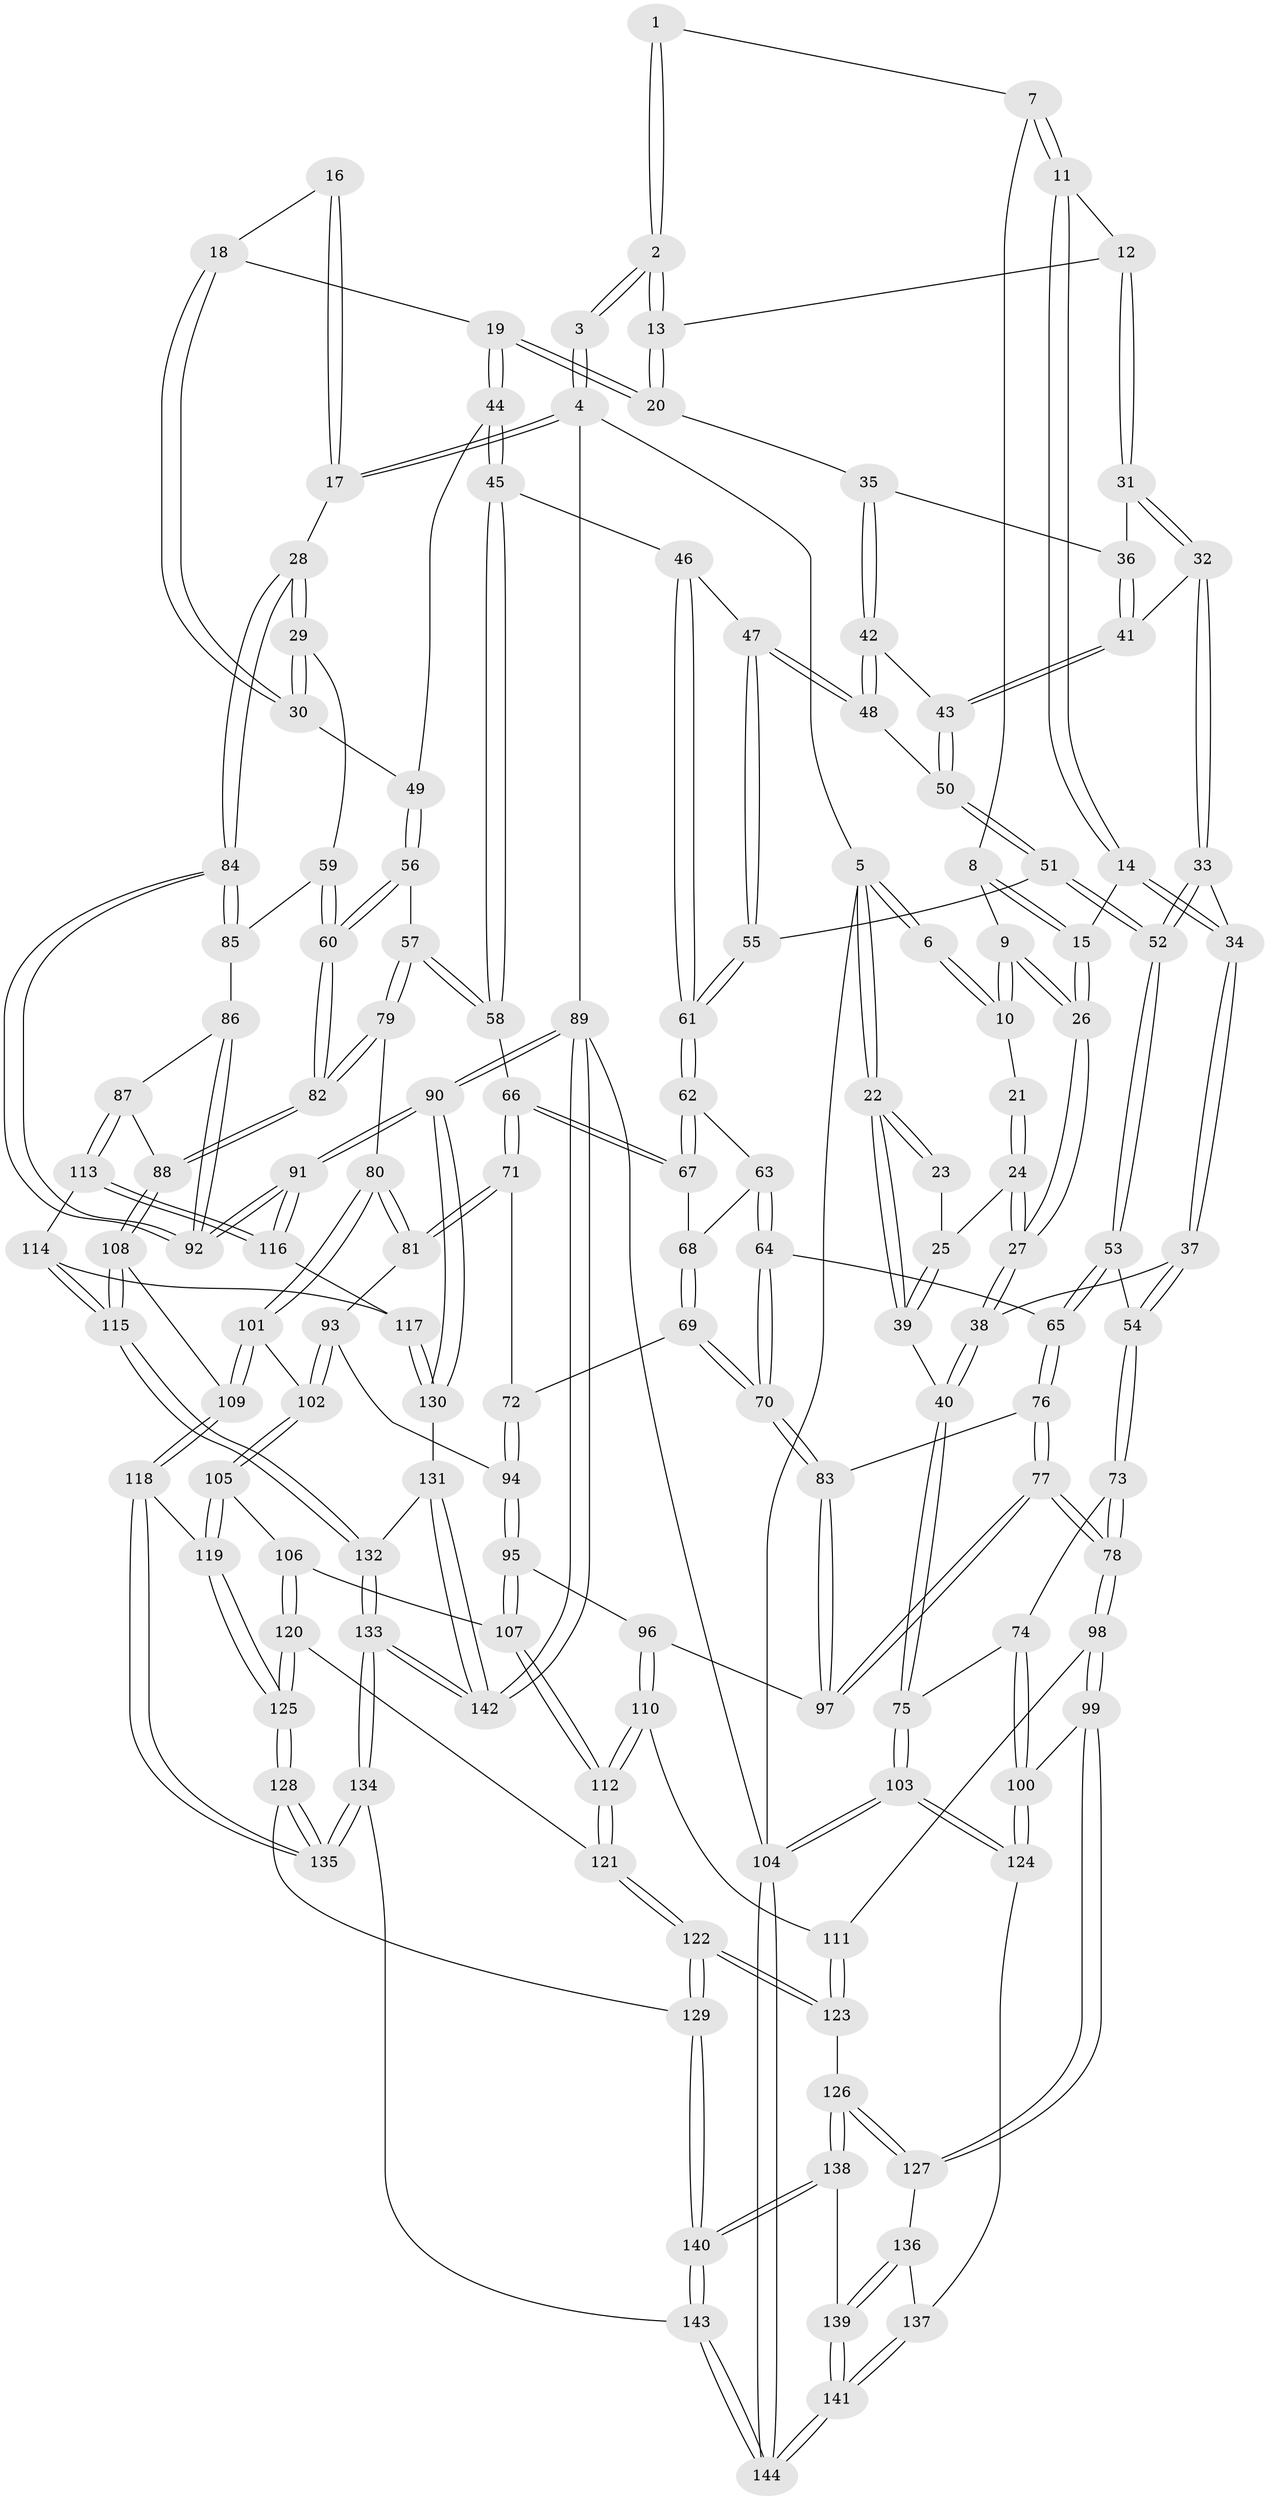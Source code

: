 // Generated by graph-tools (version 1.1) at 2025/27/03/09/25 03:27:05]
// undirected, 144 vertices, 357 edges
graph export_dot {
graph [start="1"]
  node [color=gray90,style=filled];
  1 [pos="+0.31894990628674735+0"];
  2 [pos="+0.6131127549670589+0"];
  3 [pos="+0.7889339506961477+0"];
  4 [pos="+1+0"];
  5 [pos="+0+0"];
  6 [pos="+0.3035115534017293+0"];
  7 [pos="+0.3201571610771347+0"];
  8 [pos="+0.2589432578845228+0.10894924959210744"];
  9 [pos="+0.12928518123613345+0.09476627861913547"];
  10 [pos="+0.12850512911168716+0.09337424827864951"];
  11 [pos="+0.372821915388702+0.1711942246194209"];
  12 [pos="+0.37330371722372324+0.17142818060825477"];
  13 [pos="+0.6138019522120363+0.07195869977522365"];
  14 [pos="+0.28021857537098743+0.19693622782468842"];
  15 [pos="+0.26215310681260207+0.19204401988882433"];
  16 [pos="+0.8923430506976885+0.07879914684486947"];
  17 [pos="+1+0.2342547451944525"];
  18 [pos="+0.8475898716084566+0.14555162701240634"];
  19 [pos="+0.7410302270961807+0.19328667095201094"];
  20 [pos="+0.625876221686767+0.1093108778399765"];
  21 [pos="+0.10313935125158355+0.09204603269725946"];
  22 [pos="+0+0"];
  23 [pos="+0.04458012008577139+0.0630727404652674"];
  24 [pos="+0.005369435128693854+0.1991371758176437"];
  25 [pos="+0+0.1973821611253686"];
  26 [pos="+0.1716414450407563+0.21051653541051601"];
  27 [pos="+0.13476026315030412+0.2775403461035578"];
  28 [pos="+1+0.23937448961697175"];
  29 [pos="+1+0.2802807500380239"];
  30 [pos="+1+0.2867147965441159"];
  31 [pos="+0.4014704112280742+0.23474078121293906"];
  32 [pos="+0.4001835798005131+0.25436709992560386"];
  33 [pos="+0.36553695259520097+0.3162505356228542"];
  34 [pos="+0.2976499684465811+0.28148833719309074"];
  35 [pos="+0.599301925246806+0.16621589771848516"];
  36 [pos="+0.4977742764688867+0.23129019470155993"];
  37 [pos="+0.1566658271728539+0.4027466678197916"];
  38 [pos="+0.1340791069759977+0.3826229201680172"];
  39 [pos="+0+0.2231949036722439"];
  40 [pos="+0+0.4171523085153676"];
  41 [pos="+0.47893858423369073+0.3095503502019265"];
  42 [pos="+0.5921347621716261+0.23251892237910762"];
  43 [pos="+0.481651625071115+0.3156964030280486"];
  44 [pos="+0.7888364344373859+0.3145619401611605"];
  45 [pos="+0.6518042456798595+0.39062705745126186"];
  46 [pos="+0.6453974949878382+0.38768654633893784"];
  47 [pos="+0.6069213795201347+0.34145637136985296"];
  48 [pos="+0.5954269787791546+0.319921745326456"];
  49 [pos="+0.8349139499550055+0.34085052205674765"];
  50 [pos="+0.48445331401258684+0.3351045725011673"];
  51 [pos="+0.45646568554892264+0.39541470271112084"];
  52 [pos="+0.37524015364241353+0.40503905254313105"];
  53 [pos="+0.3517596010418313+0.4280605656839476"];
  54 [pos="+0.1600380674066567+0.4074041597851753"];
  55 [pos="+0.4731309326066147+0.40669359768974145"];
  56 [pos="+0.8374586391787282+0.42524149772333836"];
  57 [pos="+0.7087788045096053+0.5131647141142462"];
  58 [pos="+0.6687015653352005+0.48692812651840967"];
  59 [pos="+0.908539652469625+0.5122698496932571"];
  60 [pos="+0.887912719434691+0.5100666639329876"];
  61 [pos="+0.514360139044296+0.4478248234354617"];
  62 [pos="+0.5148383130916455+0.4508180834736723"];
  63 [pos="+0.5130197561509321+0.4598204583640091"];
  64 [pos="+0.4941912976912953+0.5279548128185102"];
  65 [pos="+0.3675075213381395+0.508970892054484"];
  66 [pos="+0.633694659701531+0.5074022209668401"];
  67 [pos="+0.6104029630594001+0.5048931895610589"];
  68 [pos="+0.5696470334834687+0.5219047443283196"];
  69 [pos="+0.5184021995432179+0.5585590645782584"];
  70 [pos="+0.5078325043586134+0.5592274642975621"];
  71 [pos="+0.6054936307817907+0.5726113591057431"];
  72 [pos="+0.5874414001501753+0.5772172803084304"];
  73 [pos="+0.15924883046997382+0.4861966644703679"];
  74 [pos="+0.044982412568162135+0.5986085813726562"];
  75 [pos="+0+0.5596274553530131"];
  76 [pos="+0.35070496959488856+0.5732236220266924"];
  77 [pos="+0.274212941810599+0.6643650096802608"];
  78 [pos="+0.268766212386291+0.669669920082441"];
  79 [pos="+0.7491440761512109+0.6094983067818706"];
  80 [pos="+0.69932924312279+0.6339847500733766"];
  81 [pos="+0.6495588628298896+0.6315541314471357"];
  82 [pos="+0.8029684255112033+0.6303957747441513"];
  83 [pos="+0.4878954268242533+0.6138370794211218"];
  84 [pos="+1+0.4530002056471234"];
  85 [pos="+0.9085934884811905+0.5122975457960209"];
  86 [pos="+0.9868605410321797+0.5978592785989043"];
  87 [pos="+0.885169169465032+0.683148165070328"];
  88 [pos="+0.808798210538301+0.6409155260393149"];
  89 [pos="+1+1"];
  90 [pos="+1+0.8445012599134964"];
  91 [pos="+1+0.7256822582243958"];
  92 [pos="+1+0.6408901573951548"];
  93 [pos="+0.632600793174071+0.6427557386121256"];
  94 [pos="+0.5599086407692645+0.6541291438208938"];
  95 [pos="+0.5252964832814089+0.6739588897472163"];
  96 [pos="+0.5048272273805275+0.6647285437681529"];
  97 [pos="+0.4942893927938156+0.6414367318833869"];
  98 [pos="+0.2658550157078102+0.6843207139431587"];
  99 [pos="+0.21856762891068973+0.7343150948401509"];
  100 [pos="+0.133702171336433+0.7395372296705383"];
  101 [pos="+0.6698814709908341+0.7347632185068954"];
  102 [pos="+0.6118139613452459+0.7439389676780069"];
  103 [pos="+0+0.9628960870727716"];
  104 [pos="+0+1"];
  105 [pos="+0.5982616489782016+0.750972808381348"];
  106 [pos="+0.5790066445688306+0.7440665349016258"];
  107 [pos="+0.534755491610241+0.6900159646400528"];
  108 [pos="+0.7504482664107153+0.7950916050603063"];
  109 [pos="+0.7481042379442718+0.7951767141276336"];
  110 [pos="+0.44518183058680416+0.7161754750168974"];
  111 [pos="+0.3611207480525908+0.7281462345074657"];
  112 [pos="+0.48143992730419655+0.7937143022843858"];
  113 [pos="+0.8907721073748562+0.6921321644996372"];
  114 [pos="+0.8907610928186024+0.7455744815691413"];
  115 [pos="+0.7794740193465388+0.8199061206314934"];
  116 [pos="+1+0.732193436995731"];
  117 [pos="+0.9181021474066856+0.8034722200587061"];
  118 [pos="+0.6855095079340969+0.8372829071981165"];
  119 [pos="+0.6121007554069282+0.8124992311622371"];
  120 [pos="+0.5184684064661764+0.7977876416745822"];
  121 [pos="+0.4830958709500212+0.8013141944484817"];
  122 [pos="+0.4369496217934933+0.8590802563104548"];
  123 [pos="+0.4237878165177638+0.8517922775696698"];
  124 [pos="+0+0.8433102582712276"];
  125 [pos="+0.5739426502180227+0.8657482308654109"];
  126 [pos="+0.30065730175933547+0.8687296012592909"];
  127 [pos="+0.22927130951039656+0.7732748496526681"];
  128 [pos="+0.5687068648447674+0.8920412137282427"];
  129 [pos="+0.44991888680624764+0.8898705219817122"];
  130 [pos="+0.9149964724462256+0.8727852434786119"];
  131 [pos="+0.9106258235058972+0.8767745769340842"];
  132 [pos="+0.8369360273162965+0.913022478525529"];
  133 [pos="+0.7198985919399666+1"];
  134 [pos="+0.7126271854652277+1"];
  135 [pos="+0.6486687648978133+1"];
  136 [pos="+0.21372089704797223+0.8196557282609658"];
  137 [pos="+0.1411776359411319+0.9127353584382305"];
  138 [pos="+0.3003088380440821+0.8884341649023979"];
  139 [pos="+0.20082715297899362+0.9814366251156782"];
  140 [pos="+0.40494292438619806+1"];
  141 [pos="+0.19632832031832978+0.9901154809964403"];
  142 [pos="+1+1"];
  143 [pos="+0.4102060799228664+1"];
  144 [pos="+0.18007048655738597+1"];
  1 -- 2;
  1 -- 2;
  1 -- 7;
  2 -- 3;
  2 -- 3;
  2 -- 13;
  2 -- 13;
  3 -- 4;
  3 -- 4;
  4 -- 5;
  4 -- 17;
  4 -- 17;
  4 -- 89;
  5 -- 6;
  5 -- 6;
  5 -- 22;
  5 -- 22;
  5 -- 104;
  6 -- 10;
  6 -- 10;
  7 -- 8;
  7 -- 11;
  7 -- 11;
  8 -- 9;
  8 -- 15;
  8 -- 15;
  9 -- 10;
  9 -- 10;
  9 -- 26;
  9 -- 26;
  10 -- 21;
  11 -- 12;
  11 -- 14;
  11 -- 14;
  12 -- 13;
  12 -- 31;
  12 -- 31;
  13 -- 20;
  13 -- 20;
  14 -- 15;
  14 -- 34;
  14 -- 34;
  15 -- 26;
  15 -- 26;
  16 -- 17;
  16 -- 17;
  16 -- 18;
  17 -- 28;
  18 -- 19;
  18 -- 30;
  18 -- 30;
  19 -- 20;
  19 -- 20;
  19 -- 44;
  19 -- 44;
  20 -- 35;
  21 -- 24;
  21 -- 24;
  22 -- 23;
  22 -- 23;
  22 -- 39;
  22 -- 39;
  23 -- 25;
  24 -- 25;
  24 -- 27;
  24 -- 27;
  25 -- 39;
  25 -- 39;
  26 -- 27;
  26 -- 27;
  27 -- 38;
  27 -- 38;
  28 -- 29;
  28 -- 29;
  28 -- 84;
  28 -- 84;
  29 -- 30;
  29 -- 30;
  29 -- 59;
  30 -- 49;
  31 -- 32;
  31 -- 32;
  31 -- 36;
  32 -- 33;
  32 -- 33;
  32 -- 41;
  33 -- 34;
  33 -- 52;
  33 -- 52;
  34 -- 37;
  34 -- 37;
  35 -- 36;
  35 -- 42;
  35 -- 42;
  36 -- 41;
  36 -- 41;
  37 -- 38;
  37 -- 54;
  37 -- 54;
  38 -- 40;
  38 -- 40;
  39 -- 40;
  40 -- 75;
  40 -- 75;
  41 -- 43;
  41 -- 43;
  42 -- 43;
  42 -- 48;
  42 -- 48;
  43 -- 50;
  43 -- 50;
  44 -- 45;
  44 -- 45;
  44 -- 49;
  45 -- 46;
  45 -- 58;
  45 -- 58;
  46 -- 47;
  46 -- 61;
  46 -- 61;
  47 -- 48;
  47 -- 48;
  47 -- 55;
  47 -- 55;
  48 -- 50;
  49 -- 56;
  49 -- 56;
  50 -- 51;
  50 -- 51;
  51 -- 52;
  51 -- 52;
  51 -- 55;
  52 -- 53;
  52 -- 53;
  53 -- 54;
  53 -- 65;
  53 -- 65;
  54 -- 73;
  54 -- 73;
  55 -- 61;
  55 -- 61;
  56 -- 57;
  56 -- 60;
  56 -- 60;
  57 -- 58;
  57 -- 58;
  57 -- 79;
  57 -- 79;
  58 -- 66;
  59 -- 60;
  59 -- 60;
  59 -- 85;
  60 -- 82;
  60 -- 82;
  61 -- 62;
  61 -- 62;
  62 -- 63;
  62 -- 67;
  62 -- 67;
  63 -- 64;
  63 -- 64;
  63 -- 68;
  64 -- 65;
  64 -- 70;
  64 -- 70;
  65 -- 76;
  65 -- 76;
  66 -- 67;
  66 -- 67;
  66 -- 71;
  66 -- 71;
  67 -- 68;
  68 -- 69;
  68 -- 69;
  69 -- 70;
  69 -- 70;
  69 -- 72;
  70 -- 83;
  70 -- 83;
  71 -- 72;
  71 -- 81;
  71 -- 81;
  72 -- 94;
  72 -- 94;
  73 -- 74;
  73 -- 78;
  73 -- 78;
  74 -- 75;
  74 -- 100;
  74 -- 100;
  75 -- 103;
  75 -- 103;
  76 -- 77;
  76 -- 77;
  76 -- 83;
  77 -- 78;
  77 -- 78;
  77 -- 97;
  77 -- 97;
  78 -- 98;
  78 -- 98;
  79 -- 80;
  79 -- 82;
  79 -- 82;
  80 -- 81;
  80 -- 81;
  80 -- 101;
  80 -- 101;
  81 -- 93;
  82 -- 88;
  82 -- 88;
  83 -- 97;
  83 -- 97;
  84 -- 85;
  84 -- 85;
  84 -- 92;
  84 -- 92;
  85 -- 86;
  86 -- 87;
  86 -- 92;
  86 -- 92;
  87 -- 88;
  87 -- 113;
  87 -- 113;
  88 -- 108;
  88 -- 108;
  89 -- 90;
  89 -- 90;
  89 -- 142;
  89 -- 142;
  89 -- 104;
  90 -- 91;
  90 -- 91;
  90 -- 130;
  90 -- 130;
  91 -- 92;
  91 -- 92;
  91 -- 116;
  91 -- 116;
  93 -- 94;
  93 -- 102;
  93 -- 102;
  94 -- 95;
  94 -- 95;
  95 -- 96;
  95 -- 107;
  95 -- 107;
  96 -- 97;
  96 -- 110;
  96 -- 110;
  98 -- 99;
  98 -- 99;
  98 -- 111;
  99 -- 100;
  99 -- 127;
  99 -- 127;
  100 -- 124;
  100 -- 124;
  101 -- 102;
  101 -- 109;
  101 -- 109;
  102 -- 105;
  102 -- 105;
  103 -- 104;
  103 -- 104;
  103 -- 124;
  103 -- 124;
  104 -- 144;
  104 -- 144;
  105 -- 106;
  105 -- 119;
  105 -- 119;
  106 -- 107;
  106 -- 120;
  106 -- 120;
  107 -- 112;
  107 -- 112;
  108 -- 109;
  108 -- 115;
  108 -- 115;
  109 -- 118;
  109 -- 118;
  110 -- 111;
  110 -- 112;
  110 -- 112;
  111 -- 123;
  111 -- 123;
  112 -- 121;
  112 -- 121;
  113 -- 114;
  113 -- 116;
  113 -- 116;
  114 -- 115;
  114 -- 115;
  114 -- 117;
  115 -- 132;
  115 -- 132;
  116 -- 117;
  117 -- 130;
  117 -- 130;
  118 -- 119;
  118 -- 135;
  118 -- 135;
  119 -- 125;
  119 -- 125;
  120 -- 121;
  120 -- 125;
  120 -- 125;
  121 -- 122;
  121 -- 122;
  122 -- 123;
  122 -- 123;
  122 -- 129;
  122 -- 129;
  123 -- 126;
  124 -- 137;
  125 -- 128;
  125 -- 128;
  126 -- 127;
  126 -- 127;
  126 -- 138;
  126 -- 138;
  127 -- 136;
  128 -- 129;
  128 -- 135;
  128 -- 135;
  129 -- 140;
  129 -- 140;
  130 -- 131;
  131 -- 132;
  131 -- 142;
  131 -- 142;
  132 -- 133;
  132 -- 133;
  133 -- 134;
  133 -- 134;
  133 -- 142;
  133 -- 142;
  134 -- 135;
  134 -- 135;
  134 -- 143;
  136 -- 137;
  136 -- 139;
  136 -- 139;
  137 -- 141;
  137 -- 141;
  138 -- 139;
  138 -- 140;
  138 -- 140;
  139 -- 141;
  139 -- 141;
  140 -- 143;
  140 -- 143;
  141 -- 144;
  141 -- 144;
  143 -- 144;
  143 -- 144;
}

